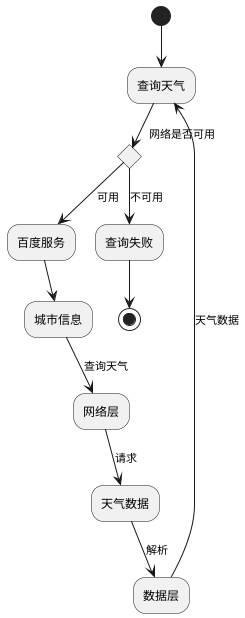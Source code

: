 @startuml
(*)  --> "查询天气"
If "网络是否可用" then
--> [可用] "百度服务"
--> "城市信息"
--> [查询天气]"网络层"
--> [请求] "天气数据"
--> [解析]"数据层"
--> [天气数据]"查询天气"
else
--> [不可用]"查询失败"
Endif
-->(*)
@enduml